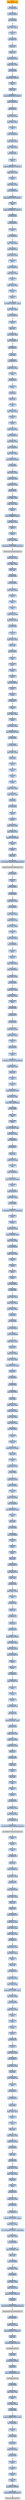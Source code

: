 digraph G {
node[shape=rectangle,style=filled,fillcolor=lightsteelblue,color=lightsteelblue]
bgcolor="transparent"
a0x004037b7xchgl_esp_esp[label="start\nxchgl %esp, %esp",fillcolor="orange",color="lightgrey"];
a0x004037b9call_0x004034fb[label="0x004037b9\ncall 0x004034fb"];
a0x004034fbjmp_0x004034fd[label="0x004034fb\njmp 0x004034fd"];
a0x004034fdjg_0x004034ff[label="0x004034fd\njg 0x004034ff"];
a0x004034ffmovl_ecx_ecx[label="0x004034ff\nmovl %ecx, %ecx"];
a0x00403501nop_[label="0x00403501\nnop "];
a0x00403502jg_0x00403504[label="0x00403502\njg 0x00403504"];
a0x00403504ffree_st1[label="0x00403504\nffree %st1"];
a0x00403506ffree_st1[label="0x00403506\nffree %st1"];
a0x00403508leal_esp__esp[label="0x00403508\nleal (%esp), %esp"];
a0x0040350bxchgl_ebp_ebp[label="0x0040350b\nxchgl %ebp, %ebp"];
a0x0040350djg_0x0040350f[label="0x0040350d\njg 0x0040350f"];
a0x0040350fpushl_0x0UINT8[label="0x0040350f\npushl $0x0<UINT8>"];
a0x00403511fnop_[label="0x00403511\nfnop "];
a0x00403513ffree_st0[label="0x00403513\nffree %st0"];
a0x00403515pushl_0x6567656cUINT32[label="0x00403515\npushl $0x6567656c<UINT32>"];
a0x0040351ajecxz_0x0040351c[label="0x0040351a\njecxz 0x0040351c"];
a0x0040351cjg_0x0040351e[label="0x0040351c\njg 0x0040351e"];
a0x0040351eleal_esp__esp[label="0x0040351e\nleal (%esp), %esp"];
a0x00403521movl_eax_eax[label="0x00403521\nmovl %eax, %eax"];
a0x00403523nop_[label="0x00403523\nnop "];
a0x00403524jecxz_0x00403526[label="0x00403524\njecxz 0x00403526"];
a0x00403526movl_eax_eax[label="0x00403526\nmovl %eax, %eax"];
a0x00403528movl_edx_edx[label="0x00403528\nmovl %edx, %edx"];
a0x0040352ajne_0x0040352c[label="0x0040352a\njne 0x0040352c"];
a0x0040352cfwait_[label="0x0040352c\nfwait "];
a0x0040352dpushl_0x69766972UINT32[label="0x0040352d\npushl $0x69766972<UINT32>"];
a0x00403532xchgl_edx_edx[label="0x00403532\nxchgl %edx, %edx"];
a0x00403534fnop_[label="0x00403534\nfnop "];
a0x00403536leal_ebp__ebp[label="0x00403536\nleal (%ebp), %ebp"];
a0x00403539jecxz_0x0040353b[label="0x00403539\njecxz 0x0040353b"];
a0x0040353bpushl_0x50677562UINT32[label="0x0040353b\npushl $0x50677562<UINT32>"];
a0x00403540fnop_[label="0x00403540\nfnop "];
a0x00403542pushl_0x65446553UINT32[label="0x00403542\npushl $0x65446553<UINT32>"];
a0x00403547jp_0x00403549[label="0x00403547\njp 0x00403549"];
a0x00403549jne_0x0040354b[label="0x00403549\njne 0x0040354b"];
a0x0040354bnop_[label="0x0040354b\nnop "];
a0x0040354cjcxz_0x0040354f[label="0x0040354c\njcxz 0x0040354f"];
a0x0040354fmovl_esp_ebp[label="0x0040354f\nmovl %esp, %ebp"];
a0x00403551jmp_0x00403553[label="0x00403551\njmp 0x00403553"];
a0x00403553movl_edx_edx[label="0x00403553\nmovl %edx, %edx"];
a0x00403555fwait_[label="0x00403555\nfwait "];
a0x00403556jmp_0x00403558[label="0x00403556\njmp 0x00403558"];
a0x00403558xchgl_edx_edx[label="0x00403558\nxchgl %edx, %edx"];
a0x0040355anop_[label="0x0040355a\nnop "];
a0x0040355bxchgl_ebp_ebp[label="0x0040355b\nxchgl %ebp, %ebp"];
a0x0040355dfwait_[label="0x0040355d\nfwait "];
a0x0040355efninit_[label="0x0040355e\nfninit "];
a0x00403560subl_0x24UINT8_esp[label="0x00403560\nsubl $0x24<UINT8>, %esp"];
a0x00403563movl_ecx_ecx[label="0x00403563\nmovl %ecx, %ecx"];
a0x00403565jcxz_0x00403568[label="0x00403565\njcxz 0x00403568"];
a0x00403568fwait_[label="0x00403568\nfwait "];
a0x00403569ffree_st1[label="0x00403569\nffree %st1"];
a0x0040356bleal_ebp__ebp[label="0x0040356b\nleal (%ebp), %ebp"];
a0x0040356ejcxz_0x00403571[label="0x0040356e\njcxz 0x00403571"];
a0x00403571je_0x00403573[label="0x00403571\nje 0x00403573"];
a0x00403573pushl_ebp[label="0x00403573\npushl %ebp"];
a0x00403574jne_0x00403576[label="0x00403574\njne 0x00403576"];
a0x00403576xchgl_esp_esp[label="0x00403576\nxchgl %esp, %esp"];
a0x00403578nop_[label="0x00403578\nnop "];
a0x00403579jg_0x0040357b[label="0x00403579\njg 0x0040357b"];
a0x0040357bfwait_[label="0x0040357b\nfwait "];
a0x0040357cpushl_esp[label="0x0040357c\npushl %esp"];
a0x0040357dffree_st1[label="0x0040357d\nffree %st1"];
a0x0040357fnop_[label="0x0040357f\nnop "];
a0x00403580movl_eax_eax[label="0x00403580\nmovl %eax, %eax"];
a0x00403582fwait_[label="0x00403582\nfwait "];
a0x00403583fninit_[label="0x00403583\nfninit "];
a0x00403585xchgl_edx_edx[label="0x00403585\nxchgl %edx, %edx"];
a0x00403587jmp_0x00403589[label="0x00403587\njmp 0x00403589"];
a0x00403589leal_esp__esp[label="0x00403589\nleal (%esp), %esp"];
a0x0040358cjmp_0x0040358e[label="0x0040358c\njmp 0x0040358e"];
a0x0040358emovl_eax_eax[label="0x0040358e\nmovl %eax, %eax"];
a0x00403590pushl_0x28UINT8[label="0x00403590\npushl $0x28<UINT8>"];
a0x00403592jp_0x00403594[label="0x00403592\njp 0x00403594"];
a0x00403594leal_eax__eax[label="0x00403594\nleal (%eax), %eax"];
a0x00403596xchgl_edx_edx[label="0x00403596\nxchgl %edx, %edx"];
a0x00403598xchgl_edx_edx[label="0x00403598\nxchgl %edx, %edx"];
a0x0040359aje_0x0040359c[label="0x0040359a\nje 0x0040359c"];
a0x0040359cleal_ebp__ebp[label="0x0040359c\nleal (%ebp), %ebp"];
a0x0040359fxchgl_ebp_ebp[label="0x0040359f\nxchgl %ebp, %ebp"];
a0x004035a1fwait_[label="0x004035a1\nfwait "];
a0x004035a2pushl_0xffffffffUINT8[label="0x004035a2\npushl $0xffffffff<UINT8>"];
a0x004035a4xchgl_edx_edx[label="0x004035a4\nxchgl %edx, %edx"];
a0x004035a6fwait_[label="0x004035a6\nfwait "];
a0x004035a7fninit_[label="0x004035a7\nfninit "];
a0x004035a9xchgl_esp_esp[label="0x004035a9\nxchgl %esp, %esp"];
a0x004035abcall_OpenProcessToken_advapi32_dll[label="0x004035ab\ncall OpenProcessToken@advapi32.dll"];
OpenProcessToken_advapi32_dll[label="OpenProcessToken@advapi32.dll",fillcolor="lightgrey",color="lightgrey"];
a0x004035b1leal_eax__eax[label="0x004035b1\nleal (%eax), %eax"];
a0x004035b3leal_ebp__ebp[label="0x004035b3\nleal (%ebp), %ebp"];
a0x004035b6ffree_st1[label="0x004035b6\nffree %st1"];
a0x004035b8jp_0x004035ba[label="0x004035b8\njp 0x004035ba"];
a0x004035bajne_0x004035bc[label="0x004035ba\njne 0x004035bc"];
a0x004035bcmovl_eax_eax[label="0x004035bc\nmovl %eax, %eax"];
a0x004035befwait_[label="0x004035be\nfwait "];
a0x004035bffninit_[label="0x004035bf\nfninit "];
a0x004035c1nop_[label="0x004035c1\nnop "];
a0x004035c2xchgl_ebp_ebp[label="0x004035c2\nxchgl %ebp, %ebp"];
a0x004035c4testl_eax_eax[label="0x004035c4\ntestl %eax, %eax"];
a0x004035c6je_0x004035c8[label="0x004035c6\nje 0x004035c8"];
a0x004035c8nop_[label="0x004035c8\nnop "];
a0x004035c9movl_eax_eax[label="0x004035c9\nmovl %eax, %eax"];
a0x004035cbffree_st1[label="0x004035cb\nffree %st1"];
a0x004035cdje_0x004035cf[label="0x004035cd\nje 0x004035cf"];
a0x004035cfnop_[label="0x004035cf\nnop "];
a0x004035d0fwait_[label="0x004035d0\nfwait "];
a0x004035d1fwait_[label="0x004035d1\nfwait "];
a0x004035d2fninit_[label="0x004035d2\nfninit "];
a0x004035d4jmp_0x004035d6[label="0x004035d4\njmp 0x004035d6"];
a0x004035d6fwait_[label="0x004035d6\nfwait "];
a0x004035d7fnclex_[label="0x004035d7\nfnclex "];
a0x004035d9je_0x00403773[label="0x004035d9\nje 0x00403773"];
a0x004035dffwait_[label="0x004035df\nfwait "];
a0x004035e0movl_edx_edx[label="0x004035e0\nmovl %edx, %edx"];
a0x004035e2fwait_[label="0x004035e2\nfwait "];
a0x004035e3leal_ebp__ebp[label="0x004035e3\nleal (%ebp), %ebp"];
a0x004035e6leal_0x8esp__eax[label="0x004035e6\nleal 0x8(%esp), %eax"];
a0x004035eajp_0x004035ec[label="0x004035ea\njp 0x004035ec"];
a0x004035ecjcxz_0x004035ef[label="0x004035ec\njcxz 0x004035ef"];
a0x004035efleal_eax__eax[label="0x004035ef\nleal (%eax), %eax"];
a0x004035f1pushl_eax[label="0x004035f1\npushl %eax"];
a0x004035f2fwait_[label="0x004035f2\nfwait "];
a0x004035f3fninit_[label="0x004035f3\nfninit "];
a0x004035f5fwait_[label="0x004035f5\nfwait "];
a0x004035f6fnclex_[label="0x004035f6\nfnclex "];
a0x004035f8xchgl_edx_edx[label="0x004035f8\nxchgl %edx, %edx"];
a0x004035faxchgl_esp_esp[label="0x004035fa\nxchgl %esp, %esp"];
a0x004035fcpushl_ebp[label="0x004035fc\npushl %ebp"];
a0x004035fdje_0x004035ff[label="0x004035fd\nje 0x004035ff"];
a0x004035fffwait_[label="0x004035ff\nfwait "];
a0x00403600fnclex_[label="0x00403600\nfnclex "];
a0x00403602movl_edx_edx[label="0x00403602\nmovl %edx, %edx"];
a0x00403604leal_eax__eax[label="0x00403604\nleal (%eax), %eax"];
a0x00403606pushl_0x0UINT8[label="0x00403606\npushl $0x0<UINT8>"];
a0x00403608fwait_[label="0x00403608\nfwait "];
a0x00403609fnclex_[label="0x00403609\nfnclex "];
a0x0040360bffree_st1[label="0x0040360b\nffree %st1"];
a0x0040360dcall_LookupPrivilegeValueA_advapi32_dll[label="0x0040360d\ncall LookupPrivilegeValueA@advapi32.dll"];
LookupPrivilegeValueA_advapi32_dll[label="LookupPrivilegeValueA@advapi32.dll",fillcolor="lightgrey",color="lightgrey"];
a0x00403613jp_0x00403615[label="0x00403613\njp 0x00403615"];
a0x00403615fnop_[label="0x00403615\nfnop "];
a0x00403617jne_0x00403619[label="0x00403617\njne 0x00403619"];
a0x00403619je_0x0040361b[label="0x00403619\nje 0x0040361b"];
a0x0040361bxchgl_edx_edx[label="0x0040361b\nxchgl %edx, %edx"];
a0x0040361djne_0x0040361f[label="0x0040361d\njne 0x0040361f"];
a0x0040361fleal_eax__eax[label="0x0040361f\nleal (%eax), %eax"];
a0x00403621xchgl_esp_esp[label="0x00403621\nxchgl %esp, %esp"];
a0x00403623movl_eax_eax[label="0x00403623\nmovl %eax, %eax"];
a0x00403625nop_[label="0x00403625\nnop "];
a0x00403626testl_eax_eax[label="0x00403626\ntestl %eax, %eax"];
a0x00403628jne_0x0040362a[label="0x00403628\njne 0x0040362a"];
a0x0040362afwait_[label="0x0040362a\nfwait "];
a0x0040362bfnclex_[label="0x0040362b\nfnclex "];
a0x0040362dmovl_edx_edx[label="0x0040362d\nmovl %edx, %edx"];
a0x0040362fjecxz_0x00403631[label="0x0040362f\njecxz 0x00403631"];
a0x00403631movl_edx_edx[label="0x00403631\nmovl %edx, %edx"];
a0x00403633jp_0x00403635[label="0x00403633\njp 0x00403635"];
a0x00403635movl_eax_eax[label="0x00403635\nmovl %eax, %eax"];
a0x00403637xchgl_ebp_ebp[label="0x00403637\nxchgl %ebp, %ebp"];
a0x00403639fnop_[label="0x00403639\nfnop "];
a0x0040363bjp_0x0040363d[label="0x0040363b\njp 0x0040363d"];
a0x0040363dje_0x00403773[label="0x0040363d\nje 0x00403773"];
a0x00403643je_0x00403645[label="0x00403643\nje 0x00403645"];
a0x00403645movl_edx_edx[label="0x00403645\nmovl %edx, %edx"];
a0x00403647xchgl_ebp_ebp[label="0x00403647\nxchgl %ebp, %ebp"];
a0x00403649fnop_[label="0x00403649\nfnop "];
a0x0040364bje_0x0040364d[label="0x0040364b\nje 0x0040364d"];
a0x0040364dfnop_[label="0x0040364d\nfnop "];
a0x0040364fmovl_0x1UINT32_0x14esp_[label="0x0040364f\nmovl $0x1<UINT32>, 0x14(%esp)"];
a0x00403657xchgl_ebp_ebp[label="0x00403657\nxchgl %ebp, %ebp"];
a0x00403659ffree_st1[label="0x00403659\nffree %st1"];
a0x0040365bnop_[label="0x0040365b\nnop "];
a0x0040365cnop_[label="0x0040365c\nnop "];
a0x0040365dmovl_0x8esp__eax[label="0x0040365d\nmovl 0x8(%esp), %eax"];
a0x00403661leal_esp__esp[label="0x00403661\nleal (%esp), %esp"];
a0x00403664movl_eax_0x18esp_[label="0x00403664\nmovl %eax, 0x18(%esp)"];
a0x00403668jp_0x0040366a[label="0x00403668\njp 0x0040366a"];
a0x0040366afwait_[label="0x0040366a\nfwait "];
a0x0040366bfninit_[label="0x0040366b\nfninit "];
a0x0040366dmovl_0xcesp__eax[label="0x0040366d\nmovl 0xc(%esp), %eax"];
a0x00403671movl_ecx_ecx[label="0x00403671\nmovl %ecx, %ecx"];
a0x00403673jne_0x00403675[label="0x00403673\njne 0x00403675"];
a0x00403675jg_0x00403677[label="0x00403675\njg 0x00403677"];
a0x00403677ffree_st0[label="0x00403677\nffree %st0"];
a0x00403679xchgl_esp_esp[label="0x00403679\nxchgl %esp, %esp"];
a0x0040367bnop_[label="0x0040367b\nnop "];
a0x0040367cjecxz_0x0040367e[label="0x0040367c\njecxz 0x0040367e"];
a0x0040367emovl_eax_0x1cesp_[label="0x0040367e\nmovl %eax, 0x1c(%esp)"];
a0x00403682fwait_[label="0x00403682\nfwait "];
a0x00403683jmp_0x00403685[label="0x00403683\njmp 0x00403685"];
a0x00403685leal_ebp__ebp[label="0x00403685\nleal (%ebp), %ebp"];
a0x00403688je_0x0040368a[label="0x00403688\nje 0x0040368a"];
a0x0040368amovl_0x2UINT32_0x20esp_[label="0x0040368a\nmovl $0x2<UINT32>, 0x20(%esp)"];
a0x00403692fwait_[label="0x00403692\nfwait "];
a0x00403693fnclex_[label="0x00403693\nfnclex "];
a0x00403695movl_eax_eax[label="0x00403695\nmovl %eax, %eax"];
a0x00403697leal_0x10esp__eax[label="0x00403697\nleal 0x10(%esp), %eax"];
a0x0040369bmovl_edx_edx[label="0x0040369b\nmovl %edx, %edx"];
a0x0040369djcxz_0x004036a0[label="0x0040369d\njcxz 0x004036a0"];
a0x004036a0xchgl_esp_esp[label="0x004036a0\nxchgl %esp, %esp"];
a0x004036a2fwait_[label="0x004036a2\nfwait "];
a0x004036a3fninit_[label="0x004036a3\nfninit "];
a0x004036a5fwait_[label="0x004036a5\nfwait "];
a0x004036a6fnclex_[label="0x004036a6\nfnclex "];
a0x004036a8jmp_0x004036aa[label="0x004036a8\njmp 0x004036aa"];
a0x004036aajg_0x004036ac[label="0x004036aa\njg 0x004036ac"];
a0x004036acmovl_eax_eax[label="0x004036ac\nmovl %eax, %eax"];
a0x004036aemovl_eax_eax[label="0x004036ae\nmovl %eax, %eax"];
a0x004036b0leal_eax__eax[label="0x004036b0\nleal (%eax), %eax"];
a0x004036b2pushl_eax[label="0x004036b2\npushl %eax"];
a0x004036b3jp_0x004036b5[label="0x004036b3\njp 0x004036b5"];
a0x004036b5jmp_0x004036b7[label="0x004036b5\njmp 0x004036b7"];
a0x004036b7jecxz_0x004036b9[label="0x004036b7\njecxz 0x004036b9"];
a0x004036b9xchgl_edx_edx[label="0x004036b9\nxchgl %edx, %edx"];
a0x004036bbffree_st0[label="0x004036bb\nffree %st0"];
a0x004036bdmovl_eax_eax[label="0x004036bd\nmovl %eax, %eax"];
a0x004036bfmovl_eax_eax[label="0x004036bf\nmovl %eax, %eax"];
a0x004036c1leal_0x18esp__eax[label="0x004036c1\nleal 0x18(%esp), %eax"];
a0x004036c5ffree_st1[label="0x004036c5\nffree %st1"];
a0x004036c7je_0x004036c9[label="0x004036c7\nje 0x004036c9"];
a0x004036c9je_0x004036cb[label="0x004036c9\nje 0x004036cb"];
a0x004036cbjcxz_0x004036ce[label="0x004036cb\njcxz 0x004036ce"];
a0x004036cepushl_eax[label="0x004036ce\npushl %eax"];
a0x004036cfxchgl_esp_esp[label="0x004036cf\nxchgl %esp, %esp"];
a0x004036d1xchgl_ebp_ebp[label="0x004036d1\nxchgl %ebp, %ebp"];
a0x004036d3movl_ecx_ecx[label="0x004036d3\nmovl %ecx, %ecx"];
a0x004036d5xchgl_edx_edx[label="0x004036d5\nxchgl %edx, %edx"];
a0x004036d7jne_0x004036d9[label="0x004036d7\njne 0x004036d9"];
a0x004036d9fwait_[label="0x004036d9\nfwait "];
a0x004036dafnclex_[label="0x004036da\nfnclex "];
a0x004036dcpushl_0x10UINT8[label="0x004036dc\npushl $0x10<UINT8>"];
a0x004036deffree_st1[label="0x004036de\nffree %st1"];
a0x004036e0fnop_[label="0x004036e0\nfnop "];
a0x004036e2xchgl_esp_esp[label="0x004036e2\nxchgl %esp, %esp"];
a0x004036e4je_0x004036e6[label="0x004036e4\nje 0x004036e6"];
a0x004036e6xchgl_edx_edx[label="0x004036e6\nxchgl %edx, %edx"];
a0x004036e8jmp_0x004036ea[label="0x004036e8\njmp 0x004036ea"];
a0x004036eanop_[label="0x004036ea\nnop "];
a0x004036ebmovl_eax_eax[label="0x004036eb\nmovl %eax, %eax"];
a0x004036edjmp_0x004036ef[label="0x004036ed\njmp 0x004036ef"];
a0x004036efleal_0x20esp__eax[label="0x004036ef\nleal 0x20(%esp), %eax"];
a0x004036f3fnop_[label="0x004036f3\nfnop "];
a0x004036f5ffree_st0[label="0x004036f5\nffree %st0"];
a0x004036f7jg_0x004036f9[label="0x004036f7\njg 0x004036f9"];
a0x004036f9jmp_0x004036fb[label="0x004036f9\njmp 0x004036fb"];
a0x004036fbnop_[label="0x004036fb\nnop "];
a0x004036fcfwait_[label="0x004036fc\nfwait "];
a0x004036fdfnclex_[label="0x004036fd\nfnclex "];
a0x004036ffffree_st0[label="0x004036ff\nffree %st0"];
a0x00403701jne_0x00403703[label="0x00403701\njne 0x00403703"];
a0x00403703jmp_0x00403705[label="0x00403703\njmp 0x00403705"];
a0x00403705pushl_eax[label="0x00403705\npushl %eax"];
a0x00403706jp_0x00403708[label="0x00403706\njp 0x00403708"];
a0x00403708movl_ecx_ecx[label="0x00403708\nmovl %ecx, %ecx"];
a0x0040370afnop_[label="0x0040370a\nfnop "];
a0x0040370cjp_0x0040370e[label="0x0040370c\njp 0x0040370e"];
a0x0040370effree_st1[label="0x0040370e\nffree %st1"];
a0x00403710jp_0x00403712[label="0x00403710\njp 0x00403712"];
a0x00403712ffree_st0[label="0x00403712\nffree %st0"];
a0x00403714jp_0x00403716[label="0x00403714\njp 0x00403716"];
a0x00403716pushl_0x0UINT8[label="0x00403716\npushl $0x0<UINT8>"];
a0x00403718leal_ebp__ebp[label="0x00403718\nleal (%ebp), %ebp"];
a0x0040371bmovl_ecx_ecx[label="0x0040371b\nmovl %ecx, %ecx"];
a0x0040371djecxz_0x0040371f[label="0x0040371d\njecxz 0x0040371f"];
a0x0040371ffwait_[label="0x0040371f\nfwait "];
a0x00403720fnclex_[label="0x00403720\nfnclex "];
a0x00403722jg_0x00403724[label="0x00403722\njg 0x00403724"];
a0x00403724jecxz_0x00403726[label="0x00403724\njecxz 0x00403726"];
a0x00403726fnop_[label="0x00403726\nfnop "];
a0x00403728fwait_[label="0x00403728\nfwait "];
a0x00403729fnclex_[label="0x00403729\nfnclex "];
a0x0040372bjcxz_0x0040372e[label="0x0040372b\njcxz 0x0040372e"];
a0x0040372ejg_0x00403730[label="0x0040372e\njg 0x00403730"];
a0x00403730movl_0x14esp__eax[label="0x00403730\nmovl 0x14(%esp), %eax"];
a0x00403734jp_0x00403736[label="0x00403734\njp 0x00403736"];
a0x00403736xchgl_edx_edx[label="0x00403736\nxchgl %edx, %edx"];
a0x00403738xchgl_ebp_ebp[label="0x00403738\nxchgl %ebp, %ebp"];
a0x0040373axchgl_edx_edx[label="0x0040373a\nxchgl %edx, %edx"];
a0x0040373cffree_st1[label="0x0040373c\nffree %st1"];
a0x0040373ejg_0x00403740[label="0x0040373e\njg 0x00403740"];
a0x00403740pushl_eax[label="0x00403740\npushl %eax"];
a0x00403741fnop_[label="0x00403741\nfnop "];
a0x00403743ffree_st0[label="0x00403743\nffree %st0"];
a0x00403745fnop_[label="0x00403745\nfnop "];
a0x00403747fwait_[label="0x00403747\nfwait "];
a0x00403748fnclex_[label="0x00403748\nfnclex "];
a0x0040374ajne_0x0040374c[label="0x0040374a\njne 0x0040374c"];
a0x0040374cleal_esp__esp[label="0x0040374c\nleal (%esp), %esp"];
a0x0040374fmovl_eax_eax[label="0x0040374f\nmovl %eax, %eax"];
a0x00403751jmp_0x00403753[label="0x00403751\njmp 0x00403753"];
a0x00403753call_AdjustTokenPrivileges_advapi32_dll[label="0x00403753\ncall AdjustTokenPrivileges@advapi32.dll"];
AdjustTokenPrivileges_advapi32_dll[label="AdjustTokenPrivileges@advapi32.dll",fillcolor="lightgrey",color="lightgrey"];
a0x00403759fwait_[label="0x00403759\nfwait "];
a0x0040375afnclex_[label="0x0040375a\nfnclex "];
a0x0040375cnop_[label="0x0040375c\nnop "];
a0x0040375djne_0x0040375f[label="0x0040375d\njne 0x0040375f"];
a0x0040375fffree_st1[label="0x0040375f\nffree %st1"];
a0x00403761jecxz_0x00403763[label="0x00403761\njecxz 0x00403763"];
a0x00403763movl_ecx_ecx[label="0x00403763\nmovl %ecx, %ecx"];
a0x00403765jg_0x00403767[label="0x00403765\njg 0x00403767"];
a0x00403767jecxz_0x00403769[label="0x00403767\njecxz 0x00403769"];
a0x00403769movl_ebp_esp[label="0x00403769\nmovl %ebp, %esp"];
a0x0040376bffree_st1[label="0x0040376b\nffree %st1"];
a0x0040376dffree_st0[label="0x0040376d\nffree %st0"];
a0x0040376fjecxz_0x00403771[label="0x0040376f\njecxz 0x00403771"];
a0x00403771xchgl_esp_esp[label="0x00403771\nxchgl %esp, %esp"];
a0x00403773movl_edx_edx[label="0x00403773\nmovl %edx, %edx"];
a0x00403775xchgl_ebp_ebp[label="0x00403775\nxchgl %ebp, %ebp"];
a0x00403777jp_0x00403779[label="0x00403777\njp 0x00403779"];
a0x00403779leal_esp__esp[label="0x00403779\nleal (%esp), %esp"];
a0x0040377cleal_eax__eax[label="0x0040377c\nleal (%eax), %eax"];
a0x0040377efnop_[label="0x0040377e\nfnop "];
a0x00403780ffree_st1[label="0x00403780\nffree %st1"];
a0x00403782jne_0x00403784[label="0x00403782\njne 0x00403784"];
a0x00403784xchgl_esp_esp[label="0x00403784\nxchgl %esp, %esp"];
a0x00403786movl_edx_edx[label="0x00403786\nmovl %edx, %edx"];
a0x00403788addl_0x14UINT8_esp[label="0x00403788\naddl $0x14<UINT8>, %esp"];
a0x0040378bleal_ebp__ebp[label="0x0040378b\nleal (%ebp), %ebp"];
a0x0040378ejne_0x00403790[label="0x0040378e\njne 0x00403790"];
a0x00403790xchgl_esp_esp[label="0x00403790\nxchgl %esp, %esp"];
a0x00403792fwait_[label="0x00403792\nfwait "];
a0x00403793fninit_[label="0x00403793\nfninit "];
a0x00403795fwait_[label="0x00403795\nfwait "];
a0x00403796fnclex_[label="0x00403796\nfnclex "];
a0x00403798je_0x0040379a[label="0x00403798\nje 0x0040379a"];
a0x0040379aret[label="0x0040379a\nret"];
a0x004037bexchgl_edx_edx[label="0x004037be\nxchgl %edx, %edx"];
a0x004037c0jne_0x004037c2[label="0x004037c0\njne 0x004037c2"];
a0x004037c2movl_eax_eax[label="0x004037c2\nmovl %eax, %eax"];
a0x004037c4ffree_st0[label="0x004037c4\nffree %st0"];
a0x004037c6jecxz_0x004037c8[label="0x004037c6\njecxz 0x004037c8"];
a0x004037c8fnop_[label="0x004037c8\nfnop "];
a0x004037cajne_0x004037cc[label="0x004037ca\njne 0x004037cc"];
a0x004037ccjne_0x004037ce[label="0x004037cc\njne 0x004037ce"];
a0x004037cepushl_ebp[label="0x004037ce\npushl %ebp"];
a0x004037cfmovl_eax_eax[label="0x004037cf\nmovl %eax, %eax"];
a0x004037d1fwait_[label="0x004037d1\nfwait "];
a0x004037d2nop_[label="0x004037d2\nnop "];
a0x004037d3ffree_st1[label="0x004037d3\nffree %st1"];
a0x004037d5leal_ebp__ebp[label="0x004037d5\nleal (%ebp), %ebp"];
a0x004037d8xchgl_esp_esp[label="0x004037d8\nxchgl %esp, %esp"];
a0x004037daje_0x004037dc[label="0x004037da\nje 0x004037dc"];
a0x004037dcffree_st1[label="0x004037dc\nffree %st1"];
a0x004037dejp_0x004037e0[label="0x004037de\njp 0x004037e0"];
a0x004037e0xchgl_edx_edx[label="0x004037e0\nxchgl %edx, %edx"];
a0x004037e2movl_esp_ebp[label="0x004037e2\nmovl %esp, %ebp"];
a0x004037e4ffree_st0[label="0x004037e4\nffree %st0"];
a0x004037e6fwait_[label="0x004037e6\nfwait "];
a0x004037e7jp_0x004037e9[label="0x004037e7\njp 0x004037e9"];
a0x004037e9xchgl_edx_edx[label="0x004037e9\nxchgl %edx, %edx"];
a0x004037ebjp_0x004037ed[label="0x004037eb\njp 0x004037ed"];
a0x004037edjmp_0x004037ef[label="0x004037ed\njmp 0x004037ef"];
a0x004037efsubl_0x100UINT32_esp[label="0x004037ef\nsubl $0x100<UINT32>, %esp"];
a0x004037f5movl_eax_eax[label="0x004037f5\nmovl %eax, %eax"];
a0x004037f7movw_0x5a4dUINT16_0x004039c9[label="0x004037f7\nmovw $0x5a4d<UINT16>, 0x004039c9"];
a0x00403800movl_edx_edx[label="0x00403800\nmovl %edx, %edx"];
a0x00403802jne_0x00403804[label="0x00403802\njne 0x00403804"];
a0x00403804leal__256ebp__esi[label="0x00403804\nleal -256(%ebp), %esi"];
a0x0040380affree_st0[label="0x0040380a\nffree %st0"];
a0x0040380cjcxz_0x0040380f[label="0x0040380c\njcxz 0x0040380f"];
a0x0040380fleal_ebp__ebp[label="0x0040380f\nleal (%ebp), %ebp"];
a0x00403812je_0x00403814[label="0x00403812\nje 0x00403814"];
a0x00403814leal_ebp__ebp[label="0x00403814\nleal (%ebp), %ebp"];
a0x00403817movl_ecx_ecx[label="0x00403817\nmovl %ecx, %ecx"];
a0x00403819pushl_0x100UINT32[label="0x00403819\npushl $0x100<UINT32>"];
a0x0040381epushl_esi[label="0x0040381e\npushl %esi"];
a0x0040381fcall_GetSystemDirectoryA_kernel32_dll[label="0x0040381f\ncall GetSystemDirectoryA@kernel32.dll"];
GetSystemDirectoryA_kernel32_dll[label="GetSystemDirectoryA@kernel32.dll",fillcolor="lightgrey",color="lightgrey"];
a0x00403825jne_0x00403827[label="0x00403825\njne 0x00403827"];
a0x00403827leal_esp__esp[label="0x00403827\nleal (%esp), %esp"];
a0x0040382apushl_0x403237UINT32[label="0x0040382a\npushl $0x403237<UINT32>"];
a0x0040382fpushl_esi[label="0x0040382f\npushl %esi"];
a0x00403830call_lstrcatA_kernel32_dll[label="0x00403830\ncall lstrcatA@kernel32.dll"];
lstrcatA_kernel32_dll[label="lstrcatA@kernel32.dll",fillcolor="lightgrey",color="lightgrey"];
a0x00403836ffree_st0[label="0x00403836\nffree %st0"];
a0x00403838pushl_0x0UINT8[label="0x00403838\npushl $0x0<UINT8>"];
a0x0040383apushl_esi[label="0x0040383a\npushl %esi"];
a0x0040383bcall__lcreat_kernel32_dll[label="0x0040383b\ncall _lcreat@kernel32.dll"];
a_lcreat_kernel32_dll[label="_lcreat@kernel32.dll",fillcolor="lightgrey",color="lightgrey"];
a0x00403841jg_0x00403843[label="0x00403841\njg 0x00403843"];
a0x00403843leal_ebp__ebp[label="0x00403843\nleal (%ebp), %ebp"];
a0x00403846fwait_[label="0x00403846\nfwait "];
a0x00403847leal_esp__esp[label="0x00403847\nleal (%esp), %esp"];
a0x0040384aje_0x0040384c[label="0x0040384a\nje 0x0040384c"];
a0x0040384ccmpl_0xffffffffUINT8_eax[label="0x0040384c\ncmpl $0xffffffff<UINT8>, %eax"];
a0x0040384fjne_0x00403851[label="0x0040384f\njne 0x00403851"];
a0x00403851nop_[label="0x00403851\nnop "];
a0x00403852je_0x004039ad[label="0x00403852\nje 0x004039ad"];
a0x004039adffree_st0[label="0x004039ad\nffree %st0"];
a0x004039afxchgl_esp_esp[label="0x004039af\nxchgl %esp, %esp"];
a0x004039b1jp_0x004039b3[label="0x004039b1\njp 0x004039b3"];
a0x004039b3fwait_[label="0x004039b3\nfwait "];
a0x004039b4fwait_[label="0x004039b4\nfwait "];
a0x004039b5fnclex_[label="0x004039b5\nfnclex "];
a0x004039b7fnop_[label="0x004039b7\nfnop "];
a0x004039b9pushl_0x0UINT8[label="0x004039b9\npushl $0x0<UINT8>"];
a0x004039bbcall_ExitProcess_kernel32_dll[label="0x004039bb\ncall ExitProcess@kernel32.dll"];
ExitProcess_kernel32_dll[label="ExitProcess@kernel32.dll",fillcolor="lightgrey",color="lightgrey"];
a0x004037b7xchgl_esp_esp -> a0x004037b9call_0x004034fb [color="#000000"];
a0x004037b9call_0x004034fb -> a0x004034fbjmp_0x004034fd [color="#000000"];
a0x004034fbjmp_0x004034fd -> a0x004034fdjg_0x004034ff [color="#000000"];
a0x004034fdjg_0x004034ff -> a0x004034ffmovl_ecx_ecx [color="#000000",label="F"];
a0x004034ffmovl_ecx_ecx -> a0x00403501nop_ [color="#000000"];
a0x00403501nop_ -> a0x00403502jg_0x00403504 [color="#000000"];
a0x00403502jg_0x00403504 -> a0x00403504ffree_st1 [color="#000000",label="F"];
a0x00403504ffree_st1 -> a0x00403506ffree_st1 [color="#000000"];
a0x00403506ffree_st1 -> a0x00403508leal_esp__esp [color="#000000"];
a0x00403508leal_esp__esp -> a0x0040350bxchgl_ebp_ebp [color="#000000"];
a0x0040350bxchgl_ebp_ebp -> a0x0040350djg_0x0040350f [color="#000000"];
a0x0040350djg_0x0040350f -> a0x0040350fpushl_0x0UINT8 [color="#000000",label="F"];
a0x0040350fpushl_0x0UINT8 -> a0x00403511fnop_ [color="#000000"];
a0x00403511fnop_ -> a0x00403513ffree_st0 [color="#000000"];
a0x00403513ffree_st0 -> a0x00403515pushl_0x6567656cUINT32 [color="#000000"];
a0x00403515pushl_0x6567656cUINT32 -> a0x0040351ajecxz_0x0040351c [color="#000000"];
a0x0040351ajecxz_0x0040351c -> a0x0040351cjg_0x0040351e [color="#000000",label="T"];
a0x0040351cjg_0x0040351e -> a0x0040351eleal_esp__esp [color="#000000",label="F"];
a0x0040351eleal_esp__esp -> a0x00403521movl_eax_eax [color="#000000"];
a0x00403521movl_eax_eax -> a0x00403523nop_ [color="#000000"];
a0x00403523nop_ -> a0x00403524jecxz_0x00403526 [color="#000000"];
a0x00403524jecxz_0x00403526 -> a0x00403526movl_eax_eax [color="#000000",label="T"];
a0x00403526movl_eax_eax -> a0x00403528movl_edx_edx [color="#000000"];
a0x00403528movl_edx_edx -> a0x0040352ajne_0x0040352c [color="#000000"];
a0x0040352ajne_0x0040352c -> a0x0040352cfwait_ [color="#000000",label="F"];
a0x0040352cfwait_ -> a0x0040352dpushl_0x69766972UINT32 [color="#000000"];
a0x0040352dpushl_0x69766972UINT32 -> a0x00403532xchgl_edx_edx [color="#000000"];
a0x00403532xchgl_edx_edx -> a0x00403534fnop_ [color="#000000"];
a0x00403534fnop_ -> a0x00403536leal_ebp__ebp [color="#000000"];
a0x00403536leal_ebp__ebp -> a0x00403539jecxz_0x0040353b [color="#000000"];
a0x00403539jecxz_0x0040353b -> a0x0040353bpushl_0x50677562UINT32 [color="#000000",label="T"];
a0x0040353bpushl_0x50677562UINT32 -> a0x00403540fnop_ [color="#000000"];
a0x00403540fnop_ -> a0x00403542pushl_0x65446553UINT32 [color="#000000"];
a0x00403542pushl_0x65446553UINT32 -> a0x00403547jp_0x00403549 [color="#000000"];
a0x00403547jp_0x00403549 -> a0x00403549jne_0x0040354b [color="#000000",label="T"];
a0x00403549jne_0x0040354b -> a0x0040354bnop_ [color="#000000",label="F"];
a0x0040354bnop_ -> a0x0040354cjcxz_0x0040354f [color="#000000"];
a0x0040354cjcxz_0x0040354f -> a0x0040354fmovl_esp_ebp [color="#000000",label="T"];
a0x0040354fmovl_esp_ebp -> a0x00403551jmp_0x00403553 [color="#000000"];
a0x00403551jmp_0x00403553 -> a0x00403553movl_edx_edx [color="#000000"];
a0x00403553movl_edx_edx -> a0x00403555fwait_ [color="#000000"];
a0x00403555fwait_ -> a0x00403556jmp_0x00403558 [color="#000000"];
a0x00403556jmp_0x00403558 -> a0x00403558xchgl_edx_edx [color="#000000"];
a0x00403558xchgl_edx_edx -> a0x0040355anop_ [color="#000000"];
a0x0040355anop_ -> a0x0040355bxchgl_ebp_ebp [color="#000000"];
a0x0040355bxchgl_ebp_ebp -> a0x0040355dfwait_ [color="#000000"];
a0x0040355dfwait_ -> a0x0040355efninit_ [color="#000000"];
a0x0040355efninit_ -> a0x00403560subl_0x24UINT8_esp [color="#000000"];
a0x00403560subl_0x24UINT8_esp -> a0x00403563movl_ecx_ecx [color="#000000"];
a0x00403563movl_ecx_ecx -> a0x00403565jcxz_0x00403568 [color="#000000"];
a0x00403565jcxz_0x00403568 -> a0x00403568fwait_ [color="#000000",label="T"];
a0x00403568fwait_ -> a0x00403569ffree_st1 [color="#000000"];
a0x00403569ffree_st1 -> a0x0040356bleal_ebp__ebp [color="#000000"];
a0x0040356bleal_ebp__ebp -> a0x0040356ejcxz_0x00403571 [color="#000000"];
a0x0040356ejcxz_0x00403571 -> a0x00403571je_0x00403573 [color="#000000",label="T"];
a0x00403571je_0x00403573 -> a0x00403573pushl_ebp [color="#000000",label="F"];
a0x00403573pushl_ebp -> a0x00403574jne_0x00403576 [color="#000000"];
a0x00403574jne_0x00403576 -> a0x00403576xchgl_esp_esp [color="#000000",label="T"];
a0x00403576xchgl_esp_esp -> a0x00403578nop_ [color="#000000"];
a0x00403578nop_ -> a0x00403579jg_0x0040357b [color="#000000"];
a0x00403579jg_0x0040357b -> a0x0040357bfwait_ [color="#000000",label="T"];
a0x0040357bfwait_ -> a0x0040357cpushl_esp [color="#000000"];
a0x0040357cpushl_esp -> a0x0040357dffree_st1 [color="#000000"];
a0x0040357dffree_st1 -> a0x0040357fnop_ [color="#000000"];
a0x0040357fnop_ -> a0x00403580movl_eax_eax [color="#000000"];
a0x00403580movl_eax_eax -> a0x00403582fwait_ [color="#000000"];
a0x00403582fwait_ -> a0x00403583fninit_ [color="#000000"];
a0x00403583fninit_ -> a0x00403585xchgl_edx_edx [color="#000000"];
a0x00403585xchgl_edx_edx -> a0x00403587jmp_0x00403589 [color="#000000"];
a0x00403587jmp_0x00403589 -> a0x00403589leal_esp__esp [color="#000000"];
a0x00403589leal_esp__esp -> a0x0040358cjmp_0x0040358e [color="#000000"];
a0x0040358cjmp_0x0040358e -> a0x0040358emovl_eax_eax [color="#000000"];
a0x0040358emovl_eax_eax -> a0x00403590pushl_0x28UINT8 [color="#000000"];
a0x00403590pushl_0x28UINT8 -> a0x00403592jp_0x00403594 [color="#000000"];
a0x00403592jp_0x00403594 -> a0x00403594leal_eax__eax [color="#000000",label="T"];
a0x00403594leal_eax__eax -> a0x00403596xchgl_edx_edx [color="#000000"];
a0x00403596xchgl_edx_edx -> a0x00403598xchgl_edx_edx [color="#000000"];
a0x00403598xchgl_edx_edx -> a0x0040359aje_0x0040359c [color="#000000"];
a0x0040359aje_0x0040359c -> a0x0040359cleal_ebp__ebp [color="#000000",label="F"];
a0x0040359cleal_ebp__ebp -> a0x0040359fxchgl_ebp_ebp [color="#000000"];
a0x0040359fxchgl_ebp_ebp -> a0x004035a1fwait_ [color="#000000"];
a0x004035a1fwait_ -> a0x004035a2pushl_0xffffffffUINT8 [color="#000000"];
a0x004035a2pushl_0xffffffffUINT8 -> a0x004035a4xchgl_edx_edx [color="#000000"];
a0x004035a4xchgl_edx_edx -> a0x004035a6fwait_ [color="#000000"];
a0x004035a6fwait_ -> a0x004035a7fninit_ [color="#000000"];
a0x004035a7fninit_ -> a0x004035a9xchgl_esp_esp [color="#000000"];
a0x004035a9xchgl_esp_esp -> a0x004035abcall_OpenProcessToken_advapi32_dll [color="#000000"];
a0x004035abcall_OpenProcessToken_advapi32_dll -> OpenProcessToken_advapi32_dll [color="#000000"];
OpenProcessToken_advapi32_dll -> a0x004035b1leal_eax__eax [color="#000000"];
a0x004035b1leal_eax__eax -> a0x004035b3leal_ebp__ebp [color="#000000"];
a0x004035b3leal_ebp__ebp -> a0x004035b6ffree_st1 [color="#000000"];
a0x004035b6ffree_st1 -> a0x004035b8jp_0x004035ba [color="#000000"];
a0x004035b8jp_0x004035ba -> a0x004035bajne_0x004035bc [color="#000000",label="T"];
a0x004035bajne_0x004035bc -> a0x004035bcmovl_eax_eax [color="#000000",label="T"];
a0x004035bcmovl_eax_eax -> a0x004035befwait_ [color="#000000"];
a0x004035befwait_ -> a0x004035bffninit_ [color="#000000"];
a0x004035bffninit_ -> a0x004035c1nop_ [color="#000000"];
a0x004035c1nop_ -> a0x004035c2xchgl_ebp_ebp [color="#000000"];
a0x004035c2xchgl_ebp_ebp -> a0x004035c4testl_eax_eax [color="#000000"];
a0x004035c4testl_eax_eax -> a0x004035c6je_0x004035c8 [color="#000000"];
a0x004035c6je_0x004035c8 -> a0x004035c8nop_ [color="#000000",label="F"];
a0x004035c8nop_ -> a0x004035c9movl_eax_eax [color="#000000"];
a0x004035c9movl_eax_eax -> a0x004035cbffree_st1 [color="#000000"];
a0x004035cbffree_st1 -> a0x004035cdje_0x004035cf [color="#000000"];
a0x004035cdje_0x004035cf -> a0x004035cfnop_ [color="#000000",label="F"];
a0x004035cfnop_ -> a0x004035d0fwait_ [color="#000000"];
a0x004035d0fwait_ -> a0x004035d1fwait_ [color="#000000"];
a0x004035d1fwait_ -> a0x004035d2fninit_ [color="#000000"];
a0x004035d2fninit_ -> a0x004035d4jmp_0x004035d6 [color="#000000"];
a0x004035d4jmp_0x004035d6 -> a0x004035d6fwait_ [color="#000000"];
a0x004035d6fwait_ -> a0x004035d7fnclex_ [color="#000000"];
a0x004035d7fnclex_ -> a0x004035d9je_0x00403773 [color="#000000"];
a0x004035d9je_0x00403773 -> a0x004035dffwait_ [color="#000000",label="F"];
a0x004035dffwait_ -> a0x004035e0movl_edx_edx [color="#000000"];
a0x004035e0movl_edx_edx -> a0x004035e2fwait_ [color="#000000"];
a0x004035e2fwait_ -> a0x004035e3leal_ebp__ebp [color="#000000"];
a0x004035e3leal_ebp__ebp -> a0x004035e6leal_0x8esp__eax [color="#000000"];
a0x004035e6leal_0x8esp__eax -> a0x004035eajp_0x004035ec [color="#000000"];
a0x004035eajp_0x004035ec -> a0x004035ecjcxz_0x004035ef [color="#000000",label="F"];
a0x004035ecjcxz_0x004035ef -> a0x004035efleal_eax__eax [color="#000000",label="T"];
a0x004035efleal_eax__eax -> a0x004035f1pushl_eax [color="#000000"];
a0x004035f1pushl_eax -> a0x004035f2fwait_ [color="#000000"];
a0x004035f2fwait_ -> a0x004035f3fninit_ [color="#000000"];
a0x004035f3fninit_ -> a0x004035f5fwait_ [color="#000000"];
a0x004035f5fwait_ -> a0x004035f6fnclex_ [color="#000000"];
a0x004035f6fnclex_ -> a0x004035f8xchgl_edx_edx [color="#000000"];
a0x004035f8xchgl_edx_edx -> a0x004035faxchgl_esp_esp [color="#000000"];
a0x004035faxchgl_esp_esp -> a0x004035fcpushl_ebp [color="#000000"];
a0x004035fcpushl_ebp -> a0x004035fdje_0x004035ff [color="#000000"];
a0x004035fdje_0x004035ff -> a0x004035fffwait_ [color="#000000",label="F"];
a0x004035fffwait_ -> a0x00403600fnclex_ [color="#000000"];
a0x00403600fnclex_ -> a0x00403602movl_edx_edx [color="#000000"];
a0x00403602movl_edx_edx -> a0x00403604leal_eax__eax [color="#000000"];
a0x00403604leal_eax__eax -> a0x00403606pushl_0x0UINT8 [color="#000000"];
a0x00403606pushl_0x0UINT8 -> a0x00403608fwait_ [color="#000000"];
a0x00403608fwait_ -> a0x00403609fnclex_ [color="#000000"];
a0x00403609fnclex_ -> a0x0040360bffree_st1 [color="#000000"];
a0x0040360bffree_st1 -> a0x0040360dcall_LookupPrivilegeValueA_advapi32_dll [color="#000000"];
a0x0040360dcall_LookupPrivilegeValueA_advapi32_dll -> LookupPrivilegeValueA_advapi32_dll [color="#000000"];
LookupPrivilegeValueA_advapi32_dll -> a0x00403613jp_0x00403615 [color="#000000"];
a0x00403613jp_0x00403615 -> a0x00403615fnop_ [color="#000000",label="F"];
a0x00403615fnop_ -> a0x00403617jne_0x00403619 [color="#000000"];
a0x00403617jne_0x00403619 -> a0x00403619je_0x0040361b [color="#000000",label="T"];
a0x00403619je_0x0040361b -> a0x0040361bxchgl_edx_edx [color="#000000",label="F"];
a0x0040361bxchgl_edx_edx -> a0x0040361djne_0x0040361f [color="#000000"];
a0x0040361djne_0x0040361f -> a0x0040361fleal_eax__eax [color="#000000",label="T"];
a0x0040361fleal_eax__eax -> a0x00403621xchgl_esp_esp [color="#000000"];
a0x00403621xchgl_esp_esp -> a0x00403623movl_eax_eax [color="#000000"];
a0x00403623movl_eax_eax -> a0x00403625nop_ [color="#000000"];
a0x00403625nop_ -> a0x00403626testl_eax_eax [color="#000000"];
a0x00403626testl_eax_eax -> a0x00403628jne_0x0040362a [color="#000000"];
a0x00403628jne_0x0040362a -> a0x0040362afwait_ [color="#000000",label="T"];
a0x0040362afwait_ -> a0x0040362bfnclex_ [color="#000000"];
a0x0040362bfnclex_ -> a0x0040362dmovl_edx_edx [color="#000000"];
a0x0040362dmovl_edx_edx -> a0x0040362fjecxz_0x00403631 [color="#000000"];
a0x0040362fjecxz_0x00403631 -> a0x00403631movl_edx_edx [color="#000000",label="T"];
a0x00403631movl_edx_edx -> a0x00403633jp_0x00403635 [color="#000000"];
a0x00403633jp_0x00403635 -> a0x00403635movl_eax_eax [color="#000000",label="F"];
a0x00403635movl_eax_eax -> a0x00403637xchgl_ebp_ebp [color="#000000"];
a0x00403637xchgl_ebp_ebp -> a0x00403639fnop_ [color="#000000"];
a0x00403639fnop_ -> a0x0040363bjp_0x0040363d [color="#000000"];
a0x0040363bjp_0x0040363d -> a0x0040363dje_0x00403773 [color="#000000",label="F"];
a0x0040363dje_0x00403773 -> a0x00403643je_0x00403645 [color="#000000",label="F"];
a0x00403643je_0x00403645 -> a0x00403645movl_edx_edx [color="#000000",label="F"];
a0x00403645movl_edx_edx -> a0x00403647xchgl_ebp_ebp [color="#000000"];
a0x00403647xchgl_ebp_ebp -> a0x00403649fnop_ [color="#000000"];
a0x00403649fnop_ -> a0x0040364bje_0x0040364d [color="#000000"];
a0x0040364bje_0x0040364d -> a0x0040364dfnop_ [color="#000000",label="F"];
a0x0040364dfnop_ -> a0x0040364fmovl_0x1UINT32_0x14esp_ [color="#000000"];
a0x0040364fmovl_0x1UINT32_0x14esp_ -> a0x00403657xchgl_ebp_ebp [color="#000000"];
a0x00403657xchgl_ebp_ebp -> a0x00403659ffree_st1 [color="#000000"];
a0x00403659ffree_st1 -> a0x0040365bnop_ [color="#000000"];
a0x0040365bnop_ -> a0x0040365cnop_ [color="#000000"];
a0x0040365cnop_ -> a0x0040365dmovl_0x8esp__eax [color="#000000"];
a0x0040365dmovl_0x8esp__eax -> a0x00403661leal_esp__esp [color="#000000"];
a0x00403661leal_esp__esp -> a0x00403664movl_eax_0x18esp_ [color="#000000"];
a0x00403664movl_eax_0x18esp_ -> a0x00403668jp_0x0040366a [color="#000000"];
a0x00403668jp_0x0040366a -> a0x0040366afwait_ [color="#000000",label="F"];
a0x0040366afwait_ -> a0x0040366bfninit_ [color="#000000"];
a0x0040366bfninit_ -> a0x0040366dmovl_0xcesp__eax [color="#000000"];
a0x0040366dmovl_0xcesp__eax -> a0x00403671movl_ecx_ecx [color="#000000"];
a0x00403671movl_ecx_ecx -> a0x00403673jne_0x00403675 [color="#000000"];
a0x00403673jne_0x00403675 -> a0x00403675jg_0x00403677 [color="#000000",label="T"];
a0x00403675jg_0x00403677 -> a0x00403677ffree_st0 [color="#000000",label="T"];
a0x00403677ffree_st0 -> a0x00403679xchgl_esp_esp [color="#000000"];
a0x00403679xchgl_esp_esp -> a0x0040367bnop_ [color="#000000"];
a0x0040367bnop_ -> a0x0040367cjecxz_0x0040367e [color="#000000"];
a0x0040367cjecxz_0x0040367e -> a0x0040367emovl_eax_0x1cesp_ [color="#000000",label="T"];
a0x0040367emovl_eax_0x1cesp_ -> a0x00403682fwait_ [color="#000000"];
a0x00403682fwait_ -> a0x00403683jmp_0x00403685 [color="#000000"];
a0x00403683jmp_0x00403685 -> a0x00403685leal_ebp__ebp [color="#000000"];
a0x00403685leal_ebp__ebp -> a0x00403688je_0x0040368a [color="#000000"];
a0x00403688je_0x0040368a -> a0x0040368amovl_0x2UINT32_0x20esp_ [color="#000000",label="F"];
a0x0040368amovl_0x2UINT32_0x20esp_ -> a0x00403692fwait_ [color="#000000"];
a0x00403692fwait_ -> a0x00403693fnclex_ [color="#000000"];
a0x00403693fnclex_ -> a0x00403695movl_eax_eax [color="#000000"];
a0x00403695movl_eax_eax -> a0x00403697leal_0x10esp__eax [color="#000000"];
a0x00403697leal_0x10esp__eax -> a0x0040369bmovl_edx_edx [color="#000000"];
a0x0040369bmovl_edx_edx -> a0x0040369djcxz_0x004036a0 [color="#000000"];
a0x0040369djcxz_0x004036a0 -> a0x004036a0xchgl_esp_esp [color="#000000",label="T"];
a0x004036a0xchgl_esp_esp -> a0x004036a2fwait_ [color="#000000"];
a0x004036a2fwait_ -> a0x004036a3fninit_ [color="#000000"];
a0x004036a3fninit_ -> a0x004036a5fwait_ [color="#000000"];
a0x004036a5fwait_ -> a0x004036a6fnclex_ [color="#000000"];
a0x004036a6fnclex_ -> a0x004036a8jmp_0x004036aa [color="#000000"];
a0x004036a8jmp_0x004036aa -> a0x004036aajg_0x004036ac [color="#000000"];
a0x004036aajg_0x004036ac -> a0x004036acmovl_eax_eax [color="#000000",label="T"];
a0x004036acmovl_eax_eax -> a0x004036aemovl_eax_eax [color="#000000"];
a0x004036aemovl_eax_eax -> a0x004036b0leal_eax__eax [color="#000000"];
a0x004036b0leal_eax__eax -> a0x004036b2pushl_eax [color="#000000"];
a0x004036b2pushl_eax -> a0x004036b3jp_0x004036b5 [color="#000000"];
a0x004036b3jp_0x004036b5 -> a0x004036b5jmp_0x004036b7 [color="#000000",label="F"];
a0x004036b5jmp_0x004036b7 -> a0x004036b7jecxz_0x004036b9 [color="#000000"];
a0x004036b7jecxz_0x004036b9 -> a0x004036b9xchgl_edx_edx [color="#000000",label="T"];
a0x004036b9xchgl_edx_edx -> a0x004036bbffree_st0 [color="#000000"];
a0x004036bbffree_st0 -> a0x004036bdmovl_eax_eax [color="#000000"];
a0x004036bdmovl_eax_eax -> a0x004036bfmovl_eax_eax [color="#000000"];
a0x004036bfmovl_eax_eax -> a0x004036c1leal_0x18esp__eax [color="#000000"];
a0x004036c1leal_0x18esp__eax -> a0x004036c5ffree_st1 [color="#000000"];
a0x004036c5ffree_st1 -> a0x004036c7je_0x004036c9 [color="#000000"];
a0x004036c7je_0x004036c9 -> a0x004036c9je_0x004036cb [color="#000000",label="F"];
a0x004036c9je_0x004036cb -> a0x004036cbjcxz_0x004036ce [color="#000000",label="F"];
a0x004036cbjcxz_0x004036ce -> a0x004036cepushl_eax [color="#000000",label="T"];
a0x004036cepushl_eax -> a0x004036cfxchgl_esp_esp [color="#000000"];
a0x004036cfxchgl_esp_esp -> a0x004036d1xchgl_ebp_ebp [color="#000000"];
a0x004036d1xchgl_ebp_ebp -> a0x004036d3movl_ecx_ecx [color="#000000"];
a0x004036d3movl_ecx_ecx -> a0x004036d5xchgl_edx_edx [color="#000000"];
a0x004036d5xchgl_edx_edx -> a0x004036d7jne_0x004036d9 [color="#000000"];
a0x004036d7jne_0x004036d9 -> a0x004036d9fwait_ [color="#000000",label="T"];
a0x004036d9fwait_ -> a0x004036dafnclex_ [color="#000000"];
a0x004036dafnclex_ -> a0x004036dcpushl_0x10UINT8 [color="#000000"];
a0x004036dcpushl_0x10UINT8 -> a0x004036deffree_st1 [color="#000000"];
a0x004036deffree_st1 -> a0x004036e0fnop_ [color="#000000"];
a0x004036e0fnop_ -> a0x004036e2xchgl_esp_esp [color="#000000"];
a0x004036e2xchgl_esp_esp -> a0x004036e4je_0x004036e6 [color="#000000"];
a0x004036e4je_0x004036e6 -> a0x004036e6xchgl_edx_edx [color="#000000",label="F"];
a0x004036e6xchgl_edx_edx -> a0x004036e8jmp_0x004036ea [color="#000000"];
a0x004036e8jmp_0x004036ea -> a0x004036eanop_ [color="#000000"];
a0x004036eanop_ -> a0x004036ebmovl_eax_eax [color="#000000"];
a0x004036ebmovl_eax_eax -> a0x004036edjmp_0x004036ef [color="#000000"];
a0x004036edjmp_0x004036ef -> a0x004036efleal_0x20esp__eax [color="#000000"];
a0x004036efleal_0x20esp__eax -> a0x004036f3fnop_ [color="#000000"];
a0x004036f3fnop_ -> a0x004036f5ffree_st0 [color="#000000"];
a0x004036f5ffree_st0 -> a0x004036f7jg_0x004036f9 [color="#000000"];
a0x004036f7jg_0x004036f9 -> a0x004036f9jmp_0x004036fb [color="#000000",label="T"];
a0x004036f9jmp_0x004036fb -> a0x004036fbnop_ [color="#000000"];
a0x004036fbnop_ -> a0x004036fcfwait_ [color="#000000"];
a0x004036fcfwait_ -> a0x004036fdfnclex_ [color="#000000"];
a0x004036fdfnclex_ -> a0x004036ffffree_st0 [color="#000000"];
a0x004036ffffree_st0 -> a0x00403701jne_0x00403703 [color="#000000"];
a0x00403701jne_0x00403703 -> a0x00403703jmp_0x00403705 [color="#000000",label="T"];
a0x00403703jmp_0x00403705 -> a0x00403705pushl_eax [color="#000000"];
a0x00403705pushl_eax -> a0x00403706jp_0x00403708 [color="#000000"];
a0x00403706jp_0x00403708 -> a0x00403708movl_ecx_ecx [color="#000000",label="F"];
a0x00403708movl_ecx_ecx -> a0x0040370afnop_ [color="#000000"];
a0x0040370afnop_ -> a0x0040370cjp_0x0040370e [color="#000000"];
a0x0040370cjp_0x0040370e -> a0x0040370effree_st1 [color="#000000",label="F"];
a0x0040370effree_st1 -> a0x00403710jp_0x00403712 [color="#000000"];
a0x00403710jp_0x00403712 -> a0x00403712ffree_st0 [color="#000000",label="F"];
a0x00403712ffree_st0 -> a0x00403714jp_0x00403716 [color="#000000"];
a0x00403714jp_0x00403716 -> a0x00403716pushl_0x0UINT8 [color="#000000",label="F"];
a0x00403716pushl_0x0UINT8 -> a0x00403718leal_ebp__ebp [color="#000000"];
a0x00403718leal_ebp__ebp -> a0x0040371bmovl_ecx_ecx [color="#000000"];
a0x0040371bmovl_ecx_ecx -> a0x0040371djecxz_0x0040371f [color="#000000"];
a0x0040371djecxz_0x0040371f -> a0x0040371ffwait_ [color="#000000",label="T"];
a0x0040371ffwait_ -> a0x00403720fnclex_ [color="#000000"];
a0x00403720fnclex_ -> a0x00403722jg_0x00403724 [color="#000000"];
a0x00403722jg_0x00403724 -> a0x00403724jecxz_0x00403726 [color="#000000",label="T"];
a0x00403724jecxz_0x00403726 -> a0x00403726fnop_ [color="#000000",label="T"];
a0x00403726fnop_ -> a0x00403728fwait_ [color="#000000"];
a0x00403728fwait_ -> a0x00403729fnclex_ [color="#000000"];
a0x00403729fnclex_ -> a0x0040372bjcxz_0x0040372e [color="#000000"];
a0x0040372bjcxz_0x0040372e -> a0x0040372ejg_0x00403730 [color="#000000",label="T"];
a0x0040372ejg_0x00403730 -> a0x00403730movl_0x14esp__eax [color="#000000",label="T"];
a0x00403730movl_0x14esp__eax -> a0x00403734jp_0x00403736 [color="#000000"];
a0x00403734jp_0x00403736 -> a0x00403736xchgl_edx_edx [color="#000000",label="F"];
a0x00403736xchgl_edx_edx -> a0x00403738xchgl_ebp_ebp [color="#000000"];
a0x00403738xchgl_ebp_ebp -> a0x0040373axchgl_edx_edx [color="#000000"];
a0x0040373axchgl_edx_edx -> a0x0040373cffree_st1 [color="#000000"];
a0x0040373cffree_st1 -> a0x0040373ejg_0x00403740 [color="#000000"];
a0x0040373ejg_0x00403740 -> a0x00403740pushl_eax [color="#000000",label="T"];
a0x00403740pushl_eax -> a0x00403741fnop_ [color="#000000"];
a0x00403741fnop_ -> a0x00403743ffree_st0 [color="#000000"];
a0x00403743ffree_st0 -> a0x00403745fnop_ [color="#000000"];
a0x00403745fnop_ -> a0x00403747fwait_ [color="#000000"];
a0x00403747fwait_ -> a0x00403748fnclex_ [color="#000000"];
a0x00403748fnclex_ -> a0x0040374ajne_0x0040374c [color="#000000"];
a0x0040374ajne_0x0040374c -> a0x0040374cleal_esp__esp [color="#000000",label="T"];
a0x0040374cleal_esp__esp -> a0x0040374fmovl_eax_eax [color="#000000"];
a0x0040374fmovl_eax_eax -> a0x00403751jmp_0x00403753 [color="#000000"];
a0x00403751jmp_0x00403753 -> a0x00403753call_AdjustTokenPrivileges_advapi32_dll [color="#000000"];
a0x00403753call_AdjustTokenPrivileges_advapi32_dll -> AdjustTokenPrivileges_advapi32_dll [color="#000000"];
AdjustTokenPrivileges_advapi32_dll -> a0x00403759fwait_ [color="#000000"];
a0x00403759fwait_ -> a0x0040375afnclex_ [color="#000000"];
a0x0040375afnclex_ -> a0x0040375cnop_ [color="#000000"];
a0x0040375cnop_ -> a0x0040375djne_0x0040375f [color="#000000"];
a0x0040375djne_0x0040375f -> a0x0040375fffree_st1 [color="#000000",label="T"];
a0x0040375fffree_st1 -> a0x00403761jecxz_0x00403763 [color="#000000"];
a0x00403761jecxz_0x00403763 -> a0x00403763movl_ecx_ecx [color="#000000",label="T"];
a0x00403763movl_ecx_ecx -> a0x00403765jg_0x00403767 [color="#000000"];
a0x00403765jg_0x00403767 -> a0x00403767jecxz_0x00403769 [color="#000000",label="T"];
a0x00403767jecxz_0x00403769 -> a0x00403769movl_ebp_esp [color="#000000",label="T"];
a0x00403769movl_ebp_esp -> a0x0040376bffree_st1 [color="#000000"];
a0x0040376bffree_st1 -> a0x0040376dffree_st0 [color="#000000"];
a0x0040376dffree_st0 -> a0x0040376fjecxz_0x00403771 [color="#000000"];
a0x0040376fjecxz_0x00403771 -> a0x00403771xchgl_esp_esp [color="#000000",label="T"];
a0x00403771xchgl_esp_esp -> a0x00403773movl_edx_edx [color="#000000"];
a0x00403773movl_edx_edx -> a0x00403775xchgl_ebp_ebp [color="#000000"];
a0x00403775xchgl_ebp_ebp -> a0x00403777jp_0x00403779 [color="#000000"];
a0x00403777jp_0x00403779 -> a0x00403779leal_esp__esp [color="#000000",label="F"];
a0x00403779leal_esp__esp -> a0x0040377cleal_eax__eax [color="#000000"];
a0x0040377cleal_eax__eax -> a0x0040377efnop_ [color="#000000"];
a0x0040377efnop_ -> a0x00403780ffree_st1 [color="#000000"];
a0x00403780ffree_st1 -> a0x00403782jne_0x00403784 [color="#000000"];
a0x00403782jne_0x00403784 -> a0x00403784xchgl_esp_esp [color="#000000",label="T"];
a0x00403784xchgl_esp_esp -> a0x00403786movl_edx_edx [color="#000000"];
a0x00403786movl_edx_edx -> a0x00403788addl_0x14UINT8_esp [color="#000000"];
a0x00403788addl_0x14UINT8_esp -> a0x0040378bleal_ebp__ebp [color="#000000"];
a0x0040378bleal_ebp__ebp -> a0x0040378ejne_0x00403790 [color="#000000"];
a0x0040378ejne_0x00403790 -> a0x00403790xchgl_esp_esp [color="#000000",label="T"];
a0x00403790xchgl_esp_esp -> a0x00403792fwait_ [color="#000000"];
a0x00403792fwait_ -> a0x00403793fninit_ [color="#000000"];
a0x00403793fninit_ -> a0x00403795fwait_ [color="#000000"];
a0x00403795fwait_ -> a0x00403796fnclex_ [color="#000000"];
a0x00403796fnclex_ -> a0x00403798je_0x0040379a [color="#000000"];
a0x00403798je_0x0040379a -> a0x0040379aret [color="#000000",label="F"];
a0x0040379aret -> a0x004037bexchgl_edx_edx [color="#000000"];
a0x004037bexchgl_edx_edx -> a0x004037c0jne_0x004037c2 [color="#000000"];
a0x004037c0jne_0x004037c2 -> a0x004037c2movl_eax_eax [color="#000000",label="T"];
a0x004037c2movl_eax_eax -> a0x004037c4ffree_st0 [color="#000000"];
a0x004037c4ffree_st0 -> a0x004037c6jecxz_0x004037c8 [color="#000000"];
a0x004037c6jecxz_0x004037c8 -> a0x004037c8fnop_ [color="#000000",label="T"];
a0x004037c8fnop_ -> a0x004037cajne_0x004037cc [color="#000000"];
a0x004037cajne_0x004037cc -> a0x004037ccjne_0x004037ce [color="#000000",label="T"];
a0x004037ccjne_0x004037ce -> a0x004037cepushl_ebp [color="#000000",label="T"];
a0x004037cepushl_ebp -> a0x004037cfmovl_eax_eax [color="#000000"];
a0x004037cfmovl_eax_eax -> a0x004037d1fwait_ [color="#000000"];
a0x004037d1fwait_ -> a0x004037d2nop_ [color="#000000"];
a0x004037d2nop_ -> a0x004037d3ffree_st1 [color="#000000"];
a0x004037d3ffree_st1 -> a0x004037d5leal_ebp__ebp [color="#000000"];
a0x004037d5leal_ebp__ebp -> a0x004037d8xchgl_esp_esp [color="#000000"];
a0x004037d8xchgl_esp_esp -> a0x004037daje_0x004037dc [color="#000000"];
a0x004037daje_0x004037dc -> a0x004037dcffree_st1 [color="#000000",label="F"];
a0x004037dcffree_st1 -> a0x004037dejp_0x004037e0 [color="#000000"];
a0x004037dejp_0x004037e0 -> a0x004037e0xchgl_edx_edx [color="#000000",label="F"];
a0x004037e0xchgl_edx_edx -> a0x004037e2movl_esp_ebp [color="#000000"];
a0x004037e2movl_esp_ebp -> a0x004037e4ffree_st0 [color="#000000"];
a0x004037e4ffree_st0 -> a0x004037e6fwait_ [color="#000000"];
a0x004037e6fwait_ -> a0x004037e7jp_0x004037e9 [color="#000000"];
a0x004037e7jp_0x004037e9 -> a0x004037e9xchgl_edx_edx [color="#000000",label="F"];
a0x004037e9xchgl_edx_edx -> a0x004037ebjp_0x004037ed [color="#000000"];
a0x004037ebjp_0x004037ed -> a0x004037edjmp_0x004037ef [color="#000000",label="F"];
a0x004037edjmp_0x004037ef -> a0x004037efsubl_0x100UINT32_esp [color="#000000"];
a0x004037efsubl_0x100UINT32_esp -> a0x004037f5movl_eax_eax [color="#000000"];
a0x004037f5movl_eax_eax -> a0x004037f7movw_0x5a4dUINT16_0x004039c9 [color="#000000"];
a0x004037f7movw_0x5a4dUINT16_0x004039c9 -> a0x00403800movl_edx_edx [color="#000000"];
a0x00403800movl_edx_edx -> a0x00403802jne_0x00403804 [color="#000000"];
a0x00403802jne_0x00403804 -> a0x00403804leal__256ebp__esi [color="#000000",label="T"];
a0x00403804leal__256ebp__esi -> a0x0040380affree_st0 [color="#000000"];
a0x0040380affree_st0 -> a0x0040380cjcxz_0x0040380f [color="#000000"];
a0x0040380cjcxz_0x0040380f -> a0x0040380fleal_ebp__ebp [color="#000000",label="T"];
a0x0040380fleal_ebp__ebp -> a0x00403812je_0x00403814 [color="#000000"];
a0x00403812je_0x00403814 -> a0x00403814leal_ebp__ebp [color="#000000",label="F"];
a0x00403814leal_ebp__ebp -> a0x00403817movl_ecx_ecx [color="#000000"];
a0x00403817movl_ecx_ecx -> a0x00403819pushl_0x100UINT32 [color="#000000"];
a0x00403819pushl_0x100UINT32 -> a0x0040381epushl_esi [color="#000000"];
a0x0040381epushl_esi -> a0x0040381fcall_GetSystemDirectoryA_kernel32_dll [color="#000000"];
a0x0040381fcall_GetSystemDirectoryA_kernel32_dll -> GetSystemDirectoryA_kernel32_dll [color="#000000"];
GetSystemDirectoryA_kernel32_dll -> a0x00403825jne_0x00403827 [color="#000000"];
a0x00403825jne_0x00403827 -> a0x00403827leal_esp__esp [color="#000000",label="T"];
a0x00403827leal_esp__esp -> a0x0040382apushl_0x403237UINT32 [color="#000000"];
a0x0040382apushl_0x403237UINT32 -> a0x0040382fpushl_esi [color="#000000"];
a0x0040382fpushl_esi -> a0x00403830call_lstrcatA_kernel32_dll [color="#000000"];
a0x00403830call_lstrcatA_kernel32_dll -> lstrcatA_kernel32_dll [color="#000000"];
lstrcatA_kernel32_dll -> a0x00403836ffree_st0 [color="#000000"];
a0x00403836ffree_st0 -> a0x00403838pushl_0x0UINT8 [color="#000000"];
a0x00403838pushl_0x0UINT8 -> a0x0040383apushl_esi [color="#000000"];
a0x0040383apushl_esi -> a0x0040383bcall__lcreat_kernel32_dll [color="#000000"];
a0x0040383bcall__lcreat_kernel32_dll -> a_lcreat_kernel32_dll [color="#000000"];
a_lcreat_kernel32_dll -> a0x00403841jg_0x00403843 [color="#000000"];
a0x00403841jg_0x00403843 -> a0x00403843leal_ebp__ebp [color="#000000",label="T"];
a0x00403843leal_ebp__ebp -> a0x00403846fwait_ [color="#000000"];
a0x00403846fwait_ -> a0x00403847leal_esp__esp [color="#000000"];
a0x00403847leal_esp__esp -> a0x0040384aje_0x0040384c [color="#000000"];
a0x0040384aje_0x0040384c -> a0x0040384ccmpl_0xffffffffUINT8_eax [color="#000000",label="F"];
a0x0040384ccmpl_0xffffffffUINT8_eax -> a0x0040384fjne_0x00403851 [color="#000000"];
a0x0040384fjne_0x00403851 -> a0x00403851nop_ [color="#000000",label="F"];
a0x00403851nop_ -> a0x00403852je_0x004039ad [color="#000000"];
a0x00403852je_0x004039ad -> a0x004039adffree_st0 [color="#000000",label="T"];
a0x004039adffree_st0 -> a0x004039afxchgl_esp_esp [color="#000000"];
a0x004039afxchgl_esp_esp -> a0x004039b1jp_0x004039b3 [color="#000000"];
a0x004039b1jp_0x004039b3 -> a0x004039b3fwait_ [color="#000000",label="T"];
a0x004039b3fwait_ -> a0x004039b4fwait_ [color="#000000"];
a0x004039b4fwait_ -> a0x004039b5fnclex_ [color="#000000"];
a0x004039b5fnclex_ -> a0x004039b7fnop_ [color="#000000"];
a0x004039b7fnop_ -> a0x004039b9pushl_0x0UINT8 [color="#000000"];
a0x004039b9pushl_0x0UINT8 -> a0x004039bbcall_ExitProcess_kernel32_dll [color="#000000"];
a0x004039bbcall_ExitProcess_kernel32_dll -> ExitProcess_kernel32_dll [color="#000000"];
}
